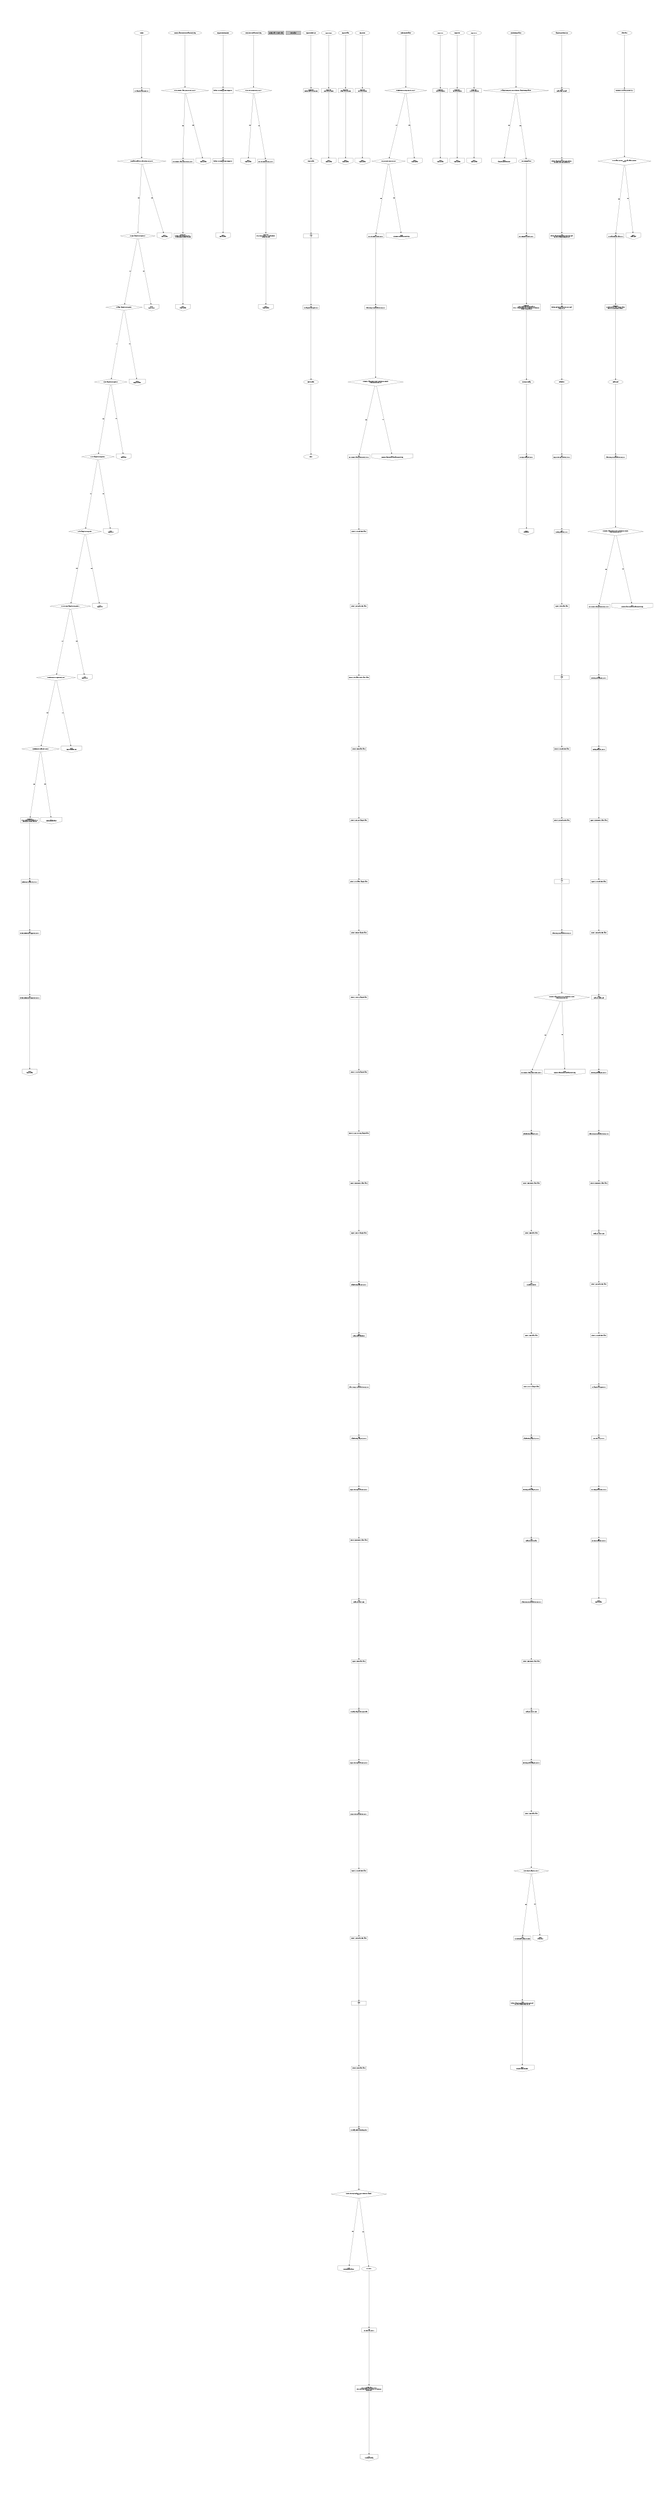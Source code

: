 digraph {

// Graph Attributes
graph[page="8.5,11" ratio="auto" pagedir="BR" margin="0.25" nodesep="0.25" ]

// Nodes
0[margin="0.125"fontsize="10"width="2"shape="oval"label="START"]
256[margin="0.125"fontsize="10"width="2"shape="diamond"label="Is Low Demin Water pressure FSS B = 1?"]
257[margin="0.125"fontsize="10"width="2"shape="box"label="Set:\nLow Demin Water pressure FSS B to 1"]
2[margin="0.125"fontsize="10"width="2"shape="box"label="Set:\n1A Sample In Progress to 1"]
258[margin="0.125"fontsize="10"width="2"shape="box"label="LogEvent:\n Demin water pressure is low - \n1A Causticizer stream aborted"]
259[margin="0.125"fontsize="10"width="2"shape="invhouse"label="Goto:\nSkip_Stream"]
261[margin="0.125"fontsize="10"width="2"shape="oval"label="Trigger_Intensity_Test"]
6[margin="0.125"fontsize="10"width="2"shape="diamond"label="Is Enable Disable 1A Caust from DCS = 0?"]
262[margin="0.125"fontsize="10"width="2"shape="box"label="Set:\nhidden 1A Intensity Test Trigger to \n1"]
263[margin="0.125"fontsize="10"width="2"shape="box"label="Set:\nhidden 1A Intensity Test Trigger to \n0"]
264[margin="0.125"fontsize="10"width="2"shape="invhouse"label="Goto:\nEnd_Stream"]
10250[margin="0.125"fontsize="10"width="2"shape="invhouse"label="Goto:\nSkip_Stream"]
9997[margin="0.125"fontsize="10"width="2"shape="box"label="Config: Year - Month - Day"style="filled"fillcolor="grey"]
9998[margin="0.125"fontsize="10"width="2"shape="box"label="Test Graph"style="filled"fillcolor="grey"]
14[margin="0.125"fontsize="10"width="2"shape="diamond"label="Is CGL Sample In Progress1?"]
9999[margin="0.125"fontsize="10"width="2"shape="oval"label="END"]
15[margin="0.125"fontsize="10"width="2"shape="diamond"label="Is Slaker Sample In Progress1?"]
10256[margin="0.125"fontsize="10"width="2"shape="invhouse"label="Goto:\nSkip_Stream"]
17[margin="0.125"fontsize="10"width="2"shape="diamond"label="Is 3A Sample In Progress1?"]
18[margin="0.125"fontsize="10"width="2"shape="diamond"label="Is 1B Sample In Progress1?"]
19[margin="0.125"fontsize="10"width="2"shape="diamond"label="Is 4B Sample In Progress1?"]
20[margin="0.125"fontsize="10"width="2"shape="diamond"label="Is WL to Dig Sample In Progress1?"]
10006[margin="0.125"fontsize="10"width="2"shape="invhouse"label="Goto:\nSkip_Stream"]
278[margin="0.125"fontsize="10"width="2"shape="oval"label="Report_CGL"]
23[margin="0.125"fontsize="10"width="2"shape="diamond"label="Is Reference In Progress FSS B1?"]
279[margin="0.125"fontsize="10"width="2"shape="box"label="LogEvent:\n CGL is in progress"]
280[margin="0.125"fontsize="10"width="2"shape="invhouse"label="Goto:\nSkip_Stream"]
282[margin="0.125"fontsize="10"width="2"shape="oval"label="Report_Slaker"]
283[margin="0.125"fontsize="10"width="2"shape="box"label="LogEvent:\n Slaker is in progress"]
284[margin="0.125"fontsize="10"width="2"shape="invhouse"label="Goto:\nSkip_Stream"]
10014[margin="0.125"fontsize="10"width="2"shape="invhouse"label="Goto:\nReport_CGL"]
10015[margin="0.125"fontsize="10"width="2"shape="invhouse"label="Goto:\nReport_Slaker"]
31[margin="0.125"fontsize="10"width="2"shape="diamond"label="Is Reference Stream FSS B = 1?"]
32[margin="0.125"fontsize="10"width="2"shape="box"label="LogEvent:\n FSS2 reference is disabled 1A \nCausticizer stream aborted"]
10017[margin="0.125"fontsize="10"width="2"shape="invhouse"label="Goto:\nReport_3A"]
33[margin="0.125"fontsize="10"width="2"shape="box"label="Set:\nReference Stream FSS B to 1"]
10018[margin="0.125"fontsize="10"width="2"shape="invhouse"label="Goto:\nReport_1B"]
34[margin="0.125"fontsize="10"width="2"shape="box"label="Set:\nhidden Reference Trigger FSS B to 1"]
290[margin="0.125"fontsize="10"width="2"shape="oval"label="Report_3A"]
10019[margin="0.125"fontsize="10"width="2"shape="invhouse"label="Goto:\nReport_4B"]
35[margin="0.125"fontsize="10"width="2"shape="box"label="Set:\nhidden Reference Trigger FSS B to 0"]
291[margin="0.125"fontsize="10"width="2"shape="box"label="LogEvent:\n 3A is in progress"]
10020[margin="0.125"fontsize="10"width="2"shape="invhouse"label="Goto:\nReport_WL"]
36[margin="0.125"fontsize="10"width="2"shape="invhouse"label="Goto:\nSkip_Stream"]
292[margin="0.125"fontsize="10"width="2"shape="invhouse"label="Goto:\nSkip_Stream"]
38[margin="0.125"fontsize="10"width="2"shape="oval"label="Reference_Enabled"]
294[margin="0.125"fontsize="10"width="2"shape="oval"label="Report_1B"]
10023[margin="0.125"fontsize="10"width="2"shape="invhouse"label="Goto:\nReport_Ref_FSS_B"]
295[margin="0.125"fontsize="10"width="2"shape="box"label="LogEvent:\n 1B is in progress"]
40[margin="0.125"fontsize="10"width="2"shape="diamond"label="Is Reference In Progress FSS B = 1?"]
296[margin="0.125"fontsize="10"width="2"shape="invhouse"label="Goto:\nSkip_Stream"]
298[margin="0.125"fontsize="10"width="2"shape="oval"label="Report_4B"]
299[margin="0.125"fontsize="10"width="2"shape="box"label="LogEvent:\n 4B is in progress"]
44[margin="0.125"fontsize="10"width="2"shape="diamond"label="Is PS201B-Air Pressure = 0?"]
300[margin="0.125"fontsize="10"width="2"shape="invhouse"label="Goto:\nSkip_Stream"]
46[margin="0.125"fontsize="10"width="2"shape="box"label="Set:\nLow Air Pressure FSS B to 0"]
302[margin="0.125"fontsize="10"width="2"shape="oval"label="Report_WL"]
10031[margin="0.125"fontsize="10"width="2"shape="invhouse"label="Goto:\nReference_Enabled"]
303[margin="0.125"fontsize="10"width="2"shape="box"label="LogEvent:\n WL is in progress"]
304[margin="0.125"fontsize="10"width="2"shape="invhouse"label="Goto:\nSkip_Stream"]
49[margin="0.125"fontsize="10"width="2"shape="box"label="Set:\nWater Pump B Command To DCS to 1"]
52[margin="0.125"fontsize="10"width="2"shape="diamond"label="Is Demin Water Pressure FSS BMinimum Demin \nWater Pressure FSS B?"]
55[margin="0.125"fontsize="10"width="2"shape="box"label="Set:\nLow Demin Water pressure FSS B to 0"]
10040[margin="0.125"fontsize="10"width="2"shape="invhouse"label="Goto:\nSkip_Stream"]
58[margin="0.125"fontsize="10"width="2"shape="box"label="Close: SV1B Cell Inlet Valve"]
314[margin="0.125"fontsize="10"width="2"shape="oval"label="Report_Ref_FSS_B"]
59[margin="0.125"fontsize="10"width="2"shape="box"label="Close: SV2B Cell Outlet Valve"]
315[margin="0.125"fontsize="10"width="2"shape="box"label="LogEvent:\n Ref FSS_B is in progress"]
10044[margin="0.125"fontsize="10"width="2"shape="invhouse"label="Goto:\nAir_Pressure_Alarm_And_Skip"]
60[margin="0.125"fontsize="10"width="2"shape="box"label="Close: SV4B Slaker Flush Water Valve"]
317[margin="0.125"fontsize="10"width="2"shape="oval"label="Skip_Stream"]
61[margin="0.125"fontsize="10"width="2"shape="box"label="Close: SV5B Drain Valve"]
318[margin="0.125"fontsize="10"width="2"shape="box"label="Wait:\n10"]
62[margin="0.125"fontsize="10"width="2"shape="box"label="Close: SV6B CGL Sample Valve"]
319[margin="0.125"fontsize="10"width="2"shape="box"label="Set:\n1A Sample In Progress to 0"]
63[margin="0.125"fontsize="10"width="2"shape="box"label="Close: SV7B Slaker Sample Valve"]
320[margin="0.125"fontsize="10"width="2"shape="oval"label="End_Stream"]
64[margin="0.125"fontsize="10"width="2"shape="box"label="Close: SV9B 3A Sample Valve"]
65[margin="0.125"fontsize="10"width="2"shape="box"label="Close: SV10B 1B Sample Valve"]
66[margin="0.125"fontsize="10"width="2"shape="box"label="Close: SV11B 4B Sample Valve"]
67[margin="0.125"fontsize="10"width="2"shape="box"label="Close: SV12B WL to Dig Sample Valve"]
10052[margin="0.125"fontsize="10"width="2"shape="invhouse"label="Goto:\nDemin_Water_Pressure_Alarm_And_Skip"]
70[margin="0.125"fontsize="10"width="2"shape="box"label="Open: SV3B Demin Water Valve"]
71[margin="0.125"fontsize="10"width="2"shape="box"label="Open: SV8B 1A Sample Valve"]
73[margin="0.125"fontsize="10"width="2"shape="box"label="Set:\nBackflushing Flag FSS B to 1"]
76[margin="0.125"fontsize="10"width="2"shape="box"label="Wait:\nDelay Initial Backflush"]
79[margin="0.125"fontsize="10"width="2"shape="box"label="Set:\nWater Pump B Command To DCS to 0"]
82[margin="0.125"fontsize="10"width="2"shape="box"label="Set:\nBackflushing Flag FSS B to 0"]
83[margin="0.125"fontsize="10"width="2"shape="box"label="Set:\nLiquor Through Drain FSS B to 1"]
85[margin="0.125"fontsize="10"width="2"shape="box"label="Close: SV3B Demin Water Valve"]
86[margin="0.125"fontsize="10"width="2"shape="box"label="Wait:\nDelay To Close SV3B"]
87[margin="0.125"fontsize="10"width="2"shape="box"label="Open: SV5B Drain Valve"]
90[margin="0.125"fontsize="10"width="2"shape="box"label="Wait:\n1A Delay Sample Through Drain"]
93[margin="0.125"fontsize="10"width="2"shape="box"label="Set:\nLiquor Through Drain FSS B to 0"]
94[margin="0.125"fontsize="10"width="2"shape="box"label="Set:\nLiquor Through Cell FSS B to 1"]
97[margin="0.125"fontsize="10"width="2"shape="box"label="Open: SV1B Cell Inlet Valve"]
98[margin="0.125"fontsize="10"width="2"shape="box"label="Open: SV2B Cell Outlet Valve"]
99[margin="0.125"fontsize="10"width="2"shape="box"label="Wait:\n2"]
100[margin="0.125"fontsize="10"width="2"shape="box"label="Close: SV5B Drain Valve"]
103[margin="0.125"fontsize="10"width="2"shape="box"label="Wait:\n1A Delay Before Checking Flow"]
106[margin="0.125"fontsize="10"width="2"shape="diamond"label="Is Flow Through Cell FSS B1A Minimum Sample \nFlow?"]
108[margin="0.125"fontsize="10"width="2"shape="invhouse"label="Goto:\nCheck_Temperature"]
110[margin="0.125"fontsize="10"width="2"shape="oval"label="Low_Flow"]
112[margin="0.125"fontsize="10"width="2"shape="box"label="Set:\nLow Flow FSS B to 1"]
113[margin="0.125"fontsize="10"width="2"shape="box"label="LogEvent:\n West WLPF sample flow is low \n: Flow Through Cell FSS B Limit = 1A Minimum \nSample Flow"]
114[margin="0.125"fontsize="10"width="2"shape="invhouse"label="Goto:\nNo_Liquor_Flag"]
116[margin="0.125"fontsize="10"width="2"shape="oval"label="Check_Temperature"]
118[margin="0.125"fontsize="10"width="2"shape="diamond"label="Is Sample Temp FSS B1A Minimum Sample Temperature?"]
120[margin="0.125"fontsize="10"width="2"shape="invhouse"label="Goto:\nSample_Conditions_OK"]
122[margin="0.125"fontsize="10"width="2"shape="oval"label="Low_Temperature"]
124[margin="0.125"fontsize="10"width="2"shape="box"label="Set:\nLow Temperature FSS B to 1"]
125[margin="0.125"fontsize="10"width="2"shape="box"label="LogEvent:\n West WLPF sample temperature \nis low : Sample Temp FSS B Limit = 1A Minimum \nSample Temperature"]
127[margin="0.125"fontsize="10"width="2"shape="oval"label="No_Liquor_Flag"]
128[margin="0.125"fontsize="10"width="2"shape="box"label="Set:\nNo Liquor Flag FSS B to 1"]
130[margin="0.125"fontsize="10"width="2"shape="invhouse"label="Goto:\nBackflush"]
132[margin="0.125"fontsize="10"width="2"shape="oval"label="Sample_Conditions_OK"]
133[margin="0.125"fontsize="10"width="2"shape="box"label="Wait:\nDelay after Criteria"]
136[margin="0.125"fontsize="10"width="2"shape="box"label="Set:\nhidden Sample Flow Through Cell FSS \nB to Flow Through Cell FSS B"]
137[margin="0.125"fontsize="10"width="2"shape="box"label="Set:\nhidden Sample Temperature Through Cell \nFSS B to Sample Temp FSS B"]
138[margin="0.125"fontsize="10"width="2"shape="box"label="Set:\nhidden Cell Temperature FSS B to Cell \nTemp FSS B"]
140[margin="0.125"fontsize="10"width="2"shape="oval"label="Backflush"]
142[margin="0.125"fontsize="10"width="2"shape="box"label="Set:\nLiquor Through Cell FSS B to 0"]
143[margin="0.125"fontsize="10"width="2"shape="box"label="Set:\nSettling Flag FSS B to 1"]
146[margin="0.125"fontsize="10"width="2"shape="box"label="Open: SV5B Drain Valve"]
147[margin="0.125"fontsize="10"width="2"shape="box"label="Wait:\n2"]
148[margin="0.125"fontsize="10"width="2"shape="box"label="Close: SV1B Cell Inlet Valve"]
149[margin="0.125"fontsize="10"width="2"shape="box"label="Close: SV2B Cell Outlet Valve"]
150[margin="0.125"fontsize="10"width="2"shape="box"label="Wait:\n2"]
153[margin="0.125"fontsize="10"width="2"shape="box"label="Set:\nWater Pump B Command To DCS to 1"]
156[margin="0.125"fontsize="10"width="2"shape="diamond"label="Is Demin Water Pressure FSS BMinimum Demin \nWater Pressure FSS B?"]
159[margin="0.125"fontsize="10"width="2"shape="box"label="Set:\nLow Demin Water pressure FSS B to 0"]
162[margin="0.125"fontsize="10"width="2"shape="box"label="Set:\nBackflushing Flag FSS B to 1"]
163[margin="0.125"fontsize="10"width="2"shape="box"label="Open: SV3B Demin Water Valve"]
164[margin="0.125"fontsize="10"width="2"shape="box"label="Close: SV5B Drain Valve"]
167[margin="0.125"fontsize="10"width="2"shape="box"label="Wait:\n1A Delay To Flush"]
170[margin="0.125"fontsize="10"width="2"shape="box"label="Open: SV5B Drain Valve"]
171[margin="0.125"fontsize="10"width="2"shape="box"label="Close: SV8B 1A Sample Valve"]
10156[margin="0.125"fontsize="10"width="2"shape="invhouse"label="Goto:\nDemin_Water_Pressure_Alarm_And_Skip"]
173[margin="0.125"fontsize="10"width="2"shape="box"label="Set:\nBackflushing Flag FSS B to 0"]
174[margin="0.125"fontsize="10"width="2"shape="box"label="Set:\nFlushing Drain Flag FSS B to 1"]
176[margin="0.125"fontsize="10"width="2"shape="box"label="Wait:\nDelay To Flush Drain"]
179[margin="0.125"fontsize="10"width="2"shape="box"label="Set:\nWater Pump B Command To DCS to 0"]
182[margin="0.125"fontsize="10"width="2"shape="box"label="Close: SV3B Demin Water Valve"]
183[margin="0.125"fontsize="10"width="2"shape="box"label="Wait:\nDelay To Close SV3B"]
184[margin="0.125"fontsize="10"width="2"shape="box"label="Set:\nFlushing Drain Flag FSS B to 0"]
185[margin="0.125"fontsize="10"width="2"shape="box"label="Close: SV5B Drain Valve"]
188[margin="0.125"fontsize="10"width="2"shape="diamond"label="Is No Liquor Flag FSS B = 1?"]
191[margin="0.125"fontsize="10"width="2"shape="box"label="Wait:\n1A Additional Delay To Settle"]
193[margin="0.125"fontsize="10"width="2"shape="box"label="Set:\nhidden Sample Temperature Through Cell \nFSS B to Sample Temp FSS B"]
196[margin="0.125"fontsize="10"width="2"shape="invhouse"label="Goto:\nTrigger_Intensity_Test"]
198[margin="0.125"fontsize="10"width="2"shape="oval"label="Bad_Value"]
200[margin="0.125"fontsize="10"width="2"shape="box"label="Increment 1A Alarm Counter by 1"]
203[margin="0.125"fontsize="10"width="2"shape="diamond"label="Is 1A Alarm Counter < 1A Max Alarm Counter \nLimit?"]
10188[margin="0.125"fontsize="10"width="2"shape="invhouse"label="Goto:\nBad_Value"]
206[margin="0.125"fontsize="10"width="2"shape="box"label="Set:\n1A Measurement Status to 0"]
207[margin="0.125"fontsize="10"width="2"shape="box"label="LogEvent:\n 1A Causticizer Measurement status \nbad in 1A Causticizer Phase 1"]
209[margin="0.125"fontsize="10"width="2"shape="oval"label="Clean_Cell"]
211[margin="0.125"fontsize="10"width="2"shape="box"label="Set:\nWater Pump B Command To DCS to 1"]
214[margin="0.125"fontsize="10"width="2"shape="diamond"label="Is Demin Water Pressure FSS BMinimum Demin \nWater Pressure FSS B?"]
217[margin="0.125"fontsize="10"width="2"shape="box"label="Set:\nLow Demin Water pressure FSS B to 0"]
10203[margin="0.125"fontsize="10"width="2"shape="invhouse"label="Goto:\nClean_Cell"]
220[margin="0.125"fontsize="10"width="2"shape="box"label="Set:\nFlushing cell Flag FSS B to 1"]
221[margin="0.125"fontsize="10"width="2"shape="box"label="Set:\nSettling Flag FSS B to 0"]
224[margin="0.125"fontsize="10"width="2"shape="box"label="Open: SV3B Demin Water Valve"]
225[margin="0.125"fontsize="10"width="2"shape="box"label="Open: SV1B Cell Inlet Valve"]
226[margin="0.125"fontsize="10"width="2"shape="box"label="Open: SV2B Cell Outlet Valve"]
228[margin="0.125"fontsize="10"width="2"shape="box"label="Wait:\nDelay To Clean Cell"]
10214[margin="0.125"fontsize="10"width="2"shape="invhouse"label="Goto:\nDemin_Water_Pressure_Alarm_And_Skip"]
231[margin="0.125"fontsize="10"width="2"shape="box"label="Set:\nFlushing cell Flag FSS B to 0"]
234[margin="0.125"fontsize="10"width="2"shape="box"label="Set:\nWater Pump B Command To DCS to 0"]
237[margin="0.125"fontsize="10"width="2"shape="box"label="Close: SV3B Demin Water Valve"]
238[margin="0.125"fontsize="10"width="2"shape="box"label="Wait:\nDelay To Close SV3B"]
239[margin="0.125"fontsize="10"width="2"shape="box"label="Close: SV2B Cell Outlet Valve"]
240[margin="0.125"fontsize="10"width="2"shape="box"label="Close: SV1B Cell Inlet Valve"]
243[margin="0.125"fontsize="10"width="2"shape="box"label="Set:\n1A Sample In Progress to 0"]
244[margin="0.125"fontsize="10"width="2"shape="box"label="Set:\nLow Flow FSS B to 0"]
245[margin="0.125"fontsize="10"width="2"shape="box"label="Set:\nLow Temperature FSS B to 0"]
246[margin="0.125"fontsize="10"width="2"shape="box"label="Set:\nNo Liquor Flag FSS B to 0"]
247[margin="0.125"fontsize="10"width="2"shape="invhouse"label="Goto:\nEnd_Stream"]
249[margin="0.125"fontsize="10"width="2"shape="oval"label="Air_Pressure_Alarm_And_Skip"]
250[margin="0.125"fontsize="10"width="2"shape="diamond"label="Is Low Air Pressure FSS B = 1?"]
251[margin="0.125"fontsize="10"width="2"shape="box"label="Set:\nLow Air Pressure FSS B to 1"]
252[margin="0.125"fontsize="10"width="2"shape="box"label="LogEvent:\n Air pressure is low - 1A Causticizer \nstream aborted"]
253[margin="0.125"fontsize="10"width="2"shape="invhouse"label="Goto:\nSkip_Stream"]
255[margin="0.125"fontsize="10"width="2"shape="oval"label="Demin_Water_Pressure_Alarm_And_Skip"]

// Edges
257 -> 258[margin="0.125"fontsize="10"width="2"]
224 -> 225[margin="0.125"fontsize="10"width="2"]
226 -> 228[margin="0.125"fontsize="10"width="2"]
63 -> 64[margin="0.125"fontsize="10"width="2"]
15 -> 17[margin="0.125"fontsize="10"width="2"xlabel="No"]
128 -> 130[margin="0.125"fontsize="10"width="2"]
100 -> 103[margin="0.125"fontsize="10"width="2"]
15 -> 10015[margin="0.125"fontsize="10"width="2"xlabel="Yes"]
146 -> 147[margin="0.125"fontsize="10"width="2"]
314 -> 315[margin="0.125"fontsize="10"width="2"]
246 -> 247[margin="0.125"fontsize="10"width="2"]
35 -> 36[margin="0.125"fontsize="10"width="2"]
159 -> 162[margin="0.125"fontsize="10"width="2"]
52 -> 10052[margin="0.125"fontsize="10"width="2"xlabel="Yes"]
251 -> 252[margin="0.125"fontsize="10"width="2"]
71 -> 73[margin="0.125"fontsize="10"width="2"]
124 -> 125[margin="0.125"fontsize="10"width="2"]
263 -> 264[margin="0.125"fontsize="10"width="2"]
58 -> 59[margin="0.125"fontsize="10"width="2"]
173 -> 174[margin="0.125"fontsize="10"width="2"]
23 -> 10023[margin="0.125"fontsize="10"width="2"xlabel="Yes"]
14 -> 10014[margin="0.125"fontsize="10"width="2"xlabel="Yes"]
237 -> 238[margin="0.125"fontsize="10"width="2"]
44 -> 46[margin="0.125"fontsize="10"width="2"xlabel="No"]
87 -> 90[margin="0.125"fontsize="10"width="2"]
143 -> 146[margin="0.125"fontsize="10"width="2"]
82 -> 83[margin="0.125"fontsize="10"width="2"]
156 -> 10156[margin="0.125"fontsize="10"width="2"xlabel="Yes"]
127 -> 128[margin="0.125"fontsize="10"width="2"]
171 -> 173[margin="0.125"fontsize="10"width="2"]
44 -> 10044[margin="0.125"fontsize="10"width="2"xlabel="Yes"]
240 -> 243[margin="0.125"fontsize="10"width="2"]
110 -> 112[margin="0.125"fontsize="10"width="2"]
303 -> 304[margin="0.125"fontsize="10"width="2"]
148 -> 149[margin="0.125"fontsize="10"width="2"]
174 -> 176[margin="0.125"fontsize="10"width="2"]
156 -> 159[margin="0.125"fontsize="10"width="2"xlabel="No"]
188 -> 10188[margin="0.125"fontsize="10"width="2"xlabel="Yes"]
198 -> 200[margin="0.125"fontsize="10"width="2"]
258 -> 259[margin="0.125"fontsize="10"width="2"]
118 -> 120[margin="0.125"fontsize="10"width="2"xlabel="No"]
320 -> 9999[margin="0.125"fontsize="10"width="2"]
122 -> 124[margin="0.125"fontsize="10"width="2"]
234 -> 237[margin="0.125"fontsize="10"width="2"]
262 -> 263[margin="0.125"fontsize="10"width="2"]
67 -> 70[margin="0.125"fontsize="10"width="2"]
211 -> 214[margin="0.125"fontsize="10"width="2"]
188 -> 191[margin="0.125"fontsize="10"width="2"xlabel="No"]
256 -> 257[margin="0.125"fontsize="10"width="2"xlabel="No"]
59 -> 60[margin="0.125"fontsize="10"width="2"]
302 -> 303[margin="0.125"fontsize="10"width="2"]
217 -> 220[margin="0.125"fontsize="10"width="2"]
255 -> 256[margin="0.125"fontsize="10"width="2"]
18 -> 10018[margin="0.125"fontsize="10"width="2"xlabel="Yes"]
49 -> 52[margin="0.125"fontsize="10"width="2"]
244 -> 245[margin="0.125"fontsize="10"width="2"]
66 -> 67[margin="0.125"fontsize="10"width="2"]
20 -> 23[margin="0.125"fontsize="10"width="2"xlabel="No"]
283 -> 284[margin="0.125"fontsize="10"width="2"]
85 -> 86[margin="0.125"fontsize="10"width="2"]
299 -> 300[margin="0.125"fontsize="10"width="2"]
79 -> 82[margin="0.125"fontsize="10"width="2"]
221 -> 224[margin="0.125"fontsize="10"width="2"]
113 -> 114[margin="0.125"fontsize="10"width="2"]
298 -> 299[margin="0.125"fontsize="10"width="2"]
6 -> 10006[margin="0.125"fontsize="10"width="2"xlabel="Yes"]
193 -> 196[margin="0.125"fontsize="10"width="2"]
40 -> 10040[margin="0.125"fontsize="10"width="2"xlabel="Yes"]
176 -> 179[margin="0.125"fontsize="10"width="2"]
228 -> 231[margin="0.125"fontsize="10"width="2"]
206 -> 207[margin="0.125"fontsize="10"width="2"]
73 -> 76[margin="0.125"fontsize="10"width="2"]
112 -> 113[margin="0.125"fontsize="10"width="2"]
162 -> 163[margin="0.125"fontsize="10"width="2"]
97 -> 98[margin="0.125"fontsize="10"width="2"]
140 -> 142[margin="0.125"fontsize="10"width="2"]
207 -> 209[margin="0.125"fontsize="10"width="2"]
150 -> 153[margin="0.125"fontsize="10"width="2"]
249 -> 250[margin="0.125"fontsize="10"width="2"]
167 -> 170[margin="0.125"fontsize="10"width="2"]
182 -> 183[margin="0.125"fontsize="10"width="2"]
318 -> 319[margin="0.125"fontsize="10"width="2"]
185 -> 188[margin="0.125"fontsize="10"width="2"]
294 -> 295[margin="0.125"fontsize="10"width="2"]
65 -> 66[margin="0.125"fontsize="10"width="2"]
209 -> 211[margin="0.125"fontsize="10"width="2"]
23 -> 31[margin="0.125"fontsize="10"width="2"xlabel="No"]
238 -> 239[margin="0.125"fontsize="10"width="2"]
225 -> 226[margin="0.125"fontsize="10"width="2"]
243 -> 244[margin="0.125"fontsize="10"width="2"]
99 -> 100[margin="0.125"fontsize="10"width="2"]
163 -> 164[margin="0.125"fontsize="10"width="2"]
55 -> 58[margin="0.125"fontsize="10"width="2"]
31 -> 10031[margin="0.125"fontsize="10"width="2"xlabel="Yes"]
245 -> 246[margin="0.125"fontsize="10"width="2"]
19 -> 20[margin="0.125"fontsize="10"width="2"xlabel="No"]
98 -> 99[margin="0.125"fontsize="10"width="2"]
170 -> 171[margin="0.125"fontsize="10"width="2"]
32 -> 33[margin="0.125"fontsize="10"width="2"]
295 -> 296[margin="0.125"fontsize="10"width="2"]
33 -> 34[margin="0.125"fontsize="10"width="2"]
203 -> 206[margin="0.125"fontsize="10"width="2"xlabel="No"]
137 -> 138[margin="0.125"fontsize="10"width="2"]
149 -> 150[margin="0.125"fontsize="10"width="2"]
250 -> 10250[margin="0.125"fontsize="10"width="2"xlabel="Yes"]
133 -> 136[margin="0.125"fontsize="10"width="2"]
76 -> 79[margin="0.125"fontsize="10"width="2"]
231 -> 234[margin="0.125"fontsize="10"width="2"]
179 -> 182[margin="0.125"fontsize="10"width="2"]
220 -> 221[margin="0.125"fontsize="10"width="2"]
291 -> 292[margin="0.125"fontsize="10"width="2"]
20 -> 10020[margin="0.125"fontsize="10"width="2"xlabel="Yes"]
290 -> 291[margin="0.125"fontsize="10"width="2"]
184 -> 185[margin="0.125"fontsize="10"width="2"]
256 -> 10256[margin="0.125"fontsize="10"width="2"xlabel="Yes"]
83 -> 85[margin="0.125"fontsize="10"width="2"]
61 -> 62[margin="0.125"fontsize="10"width="2"]
64 -> 65[margin="0.125"fontsize="10"width="2"]
317 -> 318[margin="0.125"fontsize="10"width="2"]
34 -> 35[margin="0.125"fontsize="10"width="2"]
38 -> 40[margin="0.125"fontsize="10"width="2"]
214 -> 217[margin="0.125"fontsize="10"width="2"xlabel="No"]
31 -> 32[margin="0.125"fontsize="10"width="2"xlabel="No"]
2 -> 6[margin="0.125"fontsize="10"width="2"]
70 -> 71[margin="0.125"fontsize="10"width="2"]
106 -> 110[margin="0.125"fontsize="10"width="2"xlabel="Yes"]
132 -> 133[margin="0.125"fontsize="10"width="2"]
203 -> 10203[margin="0.125"fontsize="10"width="2"xlabel="Yes"]
94 -> 97[margin="0.125"fontsize="10"width="2"]
250 -> 251[margin="0.125"fontsize="10"width="2"xlabel="No"]
138 -> 140[margin="0.125"fontsize="10"width="2"]
6 -> 14[margin="0.125"fontsize="10"width="2"xlabel="No"]
183 -> 184[margin="0.125"fontsize="10"width="2"]
17 -> 18[margin="0.125"fontsize="10"width="2"xlabel="No"]
19 -> 10019[margin="0.125"fontsize="10"width="2"xlabel="Yes"]
60 -> 61[margin="0.125"fontsize="10"width="2"]
90 -> 93[margin="0.125"fontsize="10"width="2"]
200 -> 203[margin="0.125"fontsize="10"width="2"]
46 -> 49[margin="0.125"fontsize="10"width="2"]
62 -> 63[margin="0.125"fontsize="10"width="2"]
136 -> 137[margin="0.125"fontsize="10"width="2"]
164 -> 167[margin="0.125"fontsize="10"width="2"]
18 -> 19[margin="0.125"fontsize="10"width="2"xlabel="No"]
279 -> 280[margin="0.125"fontsize="10"width="2"]
191 -> 193[margin="0.125"fontsize="10"width="2"]
125 -> 127[margin="0.125"fontsize="10"width="2"]
239 -> 240[margin="0.125"fontsize="10"width="2"]
106 -> 108[margin="0.125"fontsize="10"width="2"xlabel="No"]
153 -> 156[margin="0.125"fontsize="10"width="2"]
93 -> 94[margin="0.125"fontsize="10"width="2"]
282 -> 283[margin="0.125"fontsize="10"width="2"]
147 -> 148[margin="0.125"fontsize="10"width="2"]
261 -> 262[margin="0.125"fontsize="10"width="2"]
214 -> 10214[margin="0.125"fontsize="10"width="2"xlabel="Yes"]
142 -> 143[margin="0.125"fontsize="10"width="2"]
118 -> 122[margin="0.125"fontsize="10"width="2"xlabel="Yes"]
103 -> 106[margin="0.125"fontsize="10"width="2"]
116 -> 118[margin="0.125"fontsize="10"width="2"]
86 -> 87[margin="0.125"fontsize="10"width="2"]
14 -> 15[margin="0.125"fontsize="10"width="2"xlabel="No"]
40 -> 44[margin="0.125"fontsize="10"width="2"xlabel="No"]
319 -> 320[margin="0.125"fontsize="10"width="2"]
278 -> 279[margin="0.125"fontsize="10"width="2"]
252 -> 253[margin="0.125"fontsize="10"width="2"]
315 -> 317[margin="0.125"fontsize="10"width="2"]
52 -> 55[margin="0.125"fontsize="10"width="2"xlabel="No"]
0 -> 2[margin="0.125"fontsize="10"width="2"]
17 -> 10017[margin="0.125"fontsize="10"width="2"xlabel="Yes"]
}
